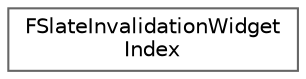 digraph "Graphical Class Hierarchy"
{
 // INTERACTIVE_SVG=YES
 // LATEX_PDF_SIZE
  bgcolor="transparent";
  edge [fontname=Helvetica,fontsize=10,labelfontname=Helvetica,labelfontsize=10];
  node [fontname=Helvetica,fontsize=10,shape=box,height=0.2,width=0.4];
  rankdir="LR";
  Node0 [id="Node000000",label="FSlateInvalidationWidget\lIndex",height=0.2,width=0.4,color="grey40", fillcolor="white", style="filled",URL="$dc/dc1/structFSlateInvalidationWidgetIndex.html",tooltip="Index of the special container to order widget in InvalidateRoot."];
}
